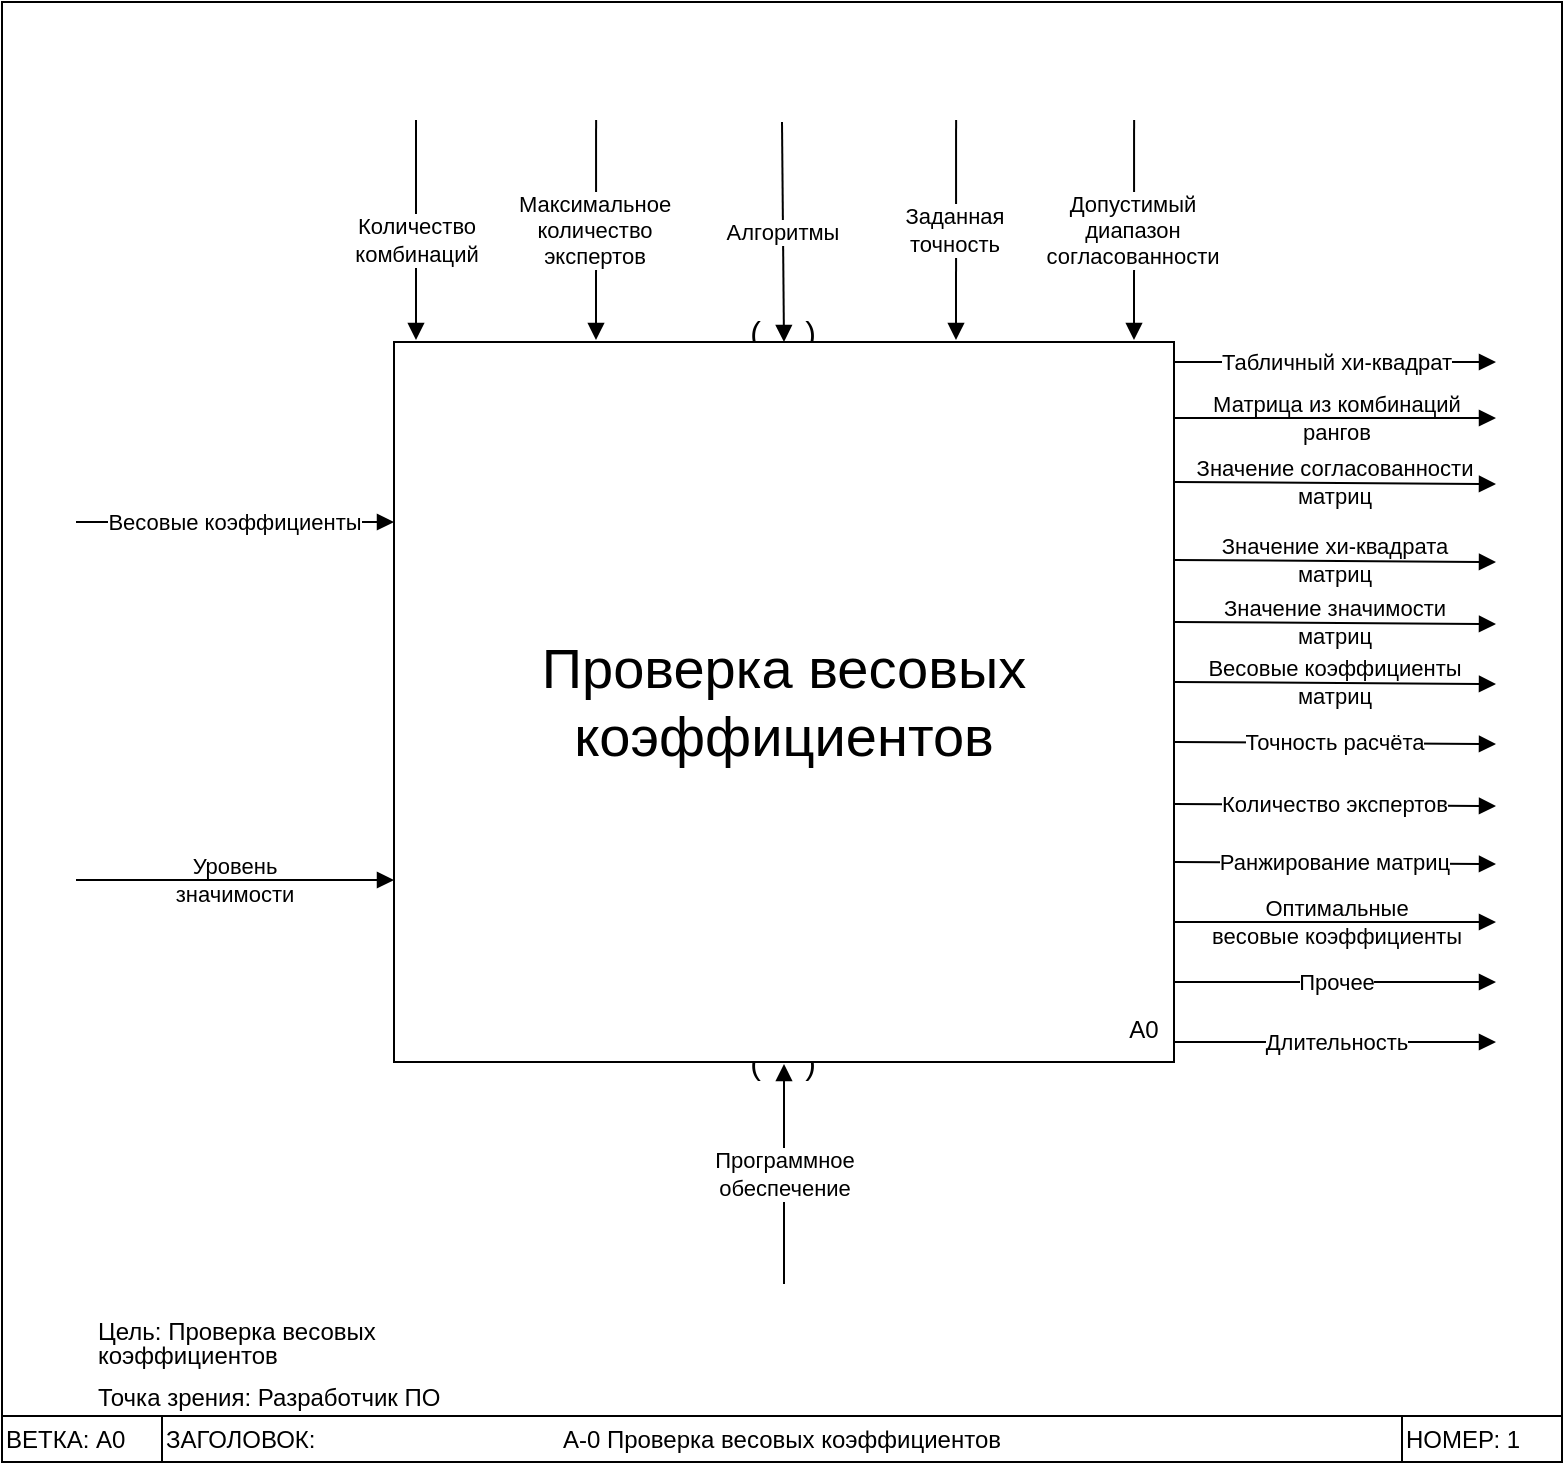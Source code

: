 <mxfile version="21.7.5" type="github" pages="4">
  <diagram name="Контекстная" id="ZWv0XQIptHX5wj8FlSW1">
    <mxGraphModel dx="1434" dy="790" grid="1" gridSize="10" guides="1" tooltips="1" connect="1" arrows="1" fold="1" page="1" pageScale="1" pageWidth="827" pageHeight="1169" math="0" shadow="0">
      <root>
        <mxCell id="0" />
        <mxCell id="1" parent="0" />
        <mxCell id="_nZTojiyE76JTHtSft5U-11" value="&lt;font style=&quot;font-size: 16px;&quot;&gt;(&amp;nbsp; &amp;nbsp; &amp;nbsp;)&lt;/font&gt;" style="text;html=1;align=center;verticalAlign=middle;resizable=0;points=[];autosize=1;strokeColor=none;fillColor=none;" parent="1" vertex="1">
          <mxGeometry x="383" y="170" width="60" height="30" as="geometry" />
        </mxCell>
        <mxCell id="UwtVmJWAxAAU6NyaN8vT-10" value="" style="swimlane;direction=west;" parent="1" vertex="1">
          <mxGeometry x="23" y="20" width="780" height="730" as="geometry">
            <mxRectangle x="24" y="21" width="50" height="40" as="alternateBounds" />
          </mxGeometry>
        </mxCell>
        <mxCell id="UwtVmJWAxAAU6NyaN8vT-11" value="ВЕТКА: А0" style="text;html=1;strokeColor=default;fillColor=none;align=left;verticalAlign=middle;whiteSpace=wrap;rounded=0;glass=0;" parent="UwtVmJWAxAAU6NyaN8vT-10" vertex="1">
          <mxGeometry y="707" width="80" height="23" as="geometry" />
        </mxCell>
        <mxCell id="UwtVmJWAxAAU6NyaN8vT-12" value="НОМЕР: 1" style="text;html=1;strokeColor=default;fillColor=none;align=left;verticalAlign=middle;whiteSpace=wrap;rounded=0;glass=0;" parent="UwtVmJWAxAAU6NyaN8vT-10" vertex="1">
          <mxGeometry x="700" y="707" width="80" height="23" as="geometry" />
        </mxCell>
        <mxCell id="UwtVmJWAxAAU6NyaN8vT-13" value="ЗАГОЛОВОК:&amp;nbsp;" style="text;html=1;strokeColor=none;fillColor=none;align=left;verticalAlign=middle;whiteSpace=wrap;rounded=0;glass=0;" parent="UwtVmJWAxAAU6NyaN8vT-10" vertex="1">
          <mxGeometry x="80" y="707" width="80" height="23" as="geometry" />
        </mxCell>
        <mxCell id="UwtVmJWAxAAU6NyaN8vT-14" value="А-0 Проверка весовых коэффициентов" style="text;html=1;strokeColor=none;fillColor=none;align=center;verticalAlign=middle;whiteSpace=wrap;rounded=0;glass=0;" parent="UwtVmJWAxAAU6NyaN8vT-10" vertex="1">
          <mxGeometry x="80" y="707" width="620" height="23" as="geometry" />
        </mxCell>
        <mxCell id="UwtVmJWAxAAU6NyaN8vT-15" value="&lt;p style=&quot;line-height: 100%;&quot;&gt;Цель: Проверка весовых коэффициентов&lt;/p&gt;&lt;p style=&quot;line-height: 50%;&quot;&gt;Точка зрения: Разработчик ПО&lt;/p&gt;" style="text;html=1;strokeColor=none;fillColor=none;align=left;verticalAlign=middle;whiteSpace=wrap;rounded=0;" parent="UwtVmJWAxAAU6NyaN8vT-10" vertex="1">
          <mxGeometry x="46" y="650" width="174" height="57" as="geometry" />
        </mxCell>
        <mxCell id="UwtVmJWAxAAU6NyaN8vT-34" value="Табличный хи-квадрат" style="endArrow=block;html=1;rounded=0;exitX=1;exitY=0.12;exitDx=0;exitDy=0;exitPerimeter=0;endFill=1;" parent="UwtVmJWAxAAU6NyaN8vT-10" edge="1">
          <mxGeometry width="50" height="50" relative="1" as="geometry">
            <mxPoint x="586" y="180" as="sourcePoint" />
            <mxPoint x="747" y="180" as="targetPoint" />
          </mxGeometry>
        </mxCell>
        <mxCell id="_nZTojiyE76JTHtSft5U-1" value="Матрица из комбинаций&lt;br&gt;рангов" style="endArrow=block;html=1;rounded=0;exitX=1;exitY=0.5;exitDx=0;exitDy=0;endFill=1;labelBackgroundColor=none;" parent="UwtVmJWAxAAU6NyaN8vT-10" edge="1">
          <mxGeometry width="50" height="50" relative="1" as="geometry">
            <mxPoint x="586" y="208" as="sourcePoint" />
            <mxPoint x="747" y="208" as="targetPoint" />
          </mxGeometry>
        </mxCell>
        <mxCell id="_nZTojiyE76JTHtSft5U-2" value="Длительность" style="endArrow=block;html=1;rounded=0;exitX=1;exitY=0.88;exitDx=0;exitDy=0;exitPerimeter=0;endFill=1;" parent="UwtVmJWAxAAU6NyaN8vT-10" edge="1">
          <mxGeometry width="50" height="50" relative="1" as="geometry">
            <mxPoint x="586" y="520" as="sourcePoint" />
            <mxPoint x="747" y="520" as="targetPoint" />
          </mxGeometry>
        </mxCell>
        <mxCell id="_nZTojiyE76JTHtSft5U-13" value="Максимальное&lt;br&gt;количество&lt;br&gt;экспертов" style="endArrow=block;html=1;rounded=0;entryX=0.105;entryY=0;entryDx=0;entryDy=0;endFill=1;entryPerimeter=0;" parent="UwtVmJWAxAAU6NyaN8vT-10" edge="1">
          <mxGeometry x="0.007" width="50" height="50" relative="1" as="geometry">
            <mxPoint x="297.05" y="59" as="sourcePoint" />
            <mxPoint x="297.0" y="169" as="targetPoint" />
            <mxPoint x="-1" as="offset" />
          </mxGeometry>
        </mxCell>
        <mxCell id="_nZTojiyE76JTHtSft5U-14" value="Уровень&lt;br&gt;значимости" style="endArrow=block;html=1;rounded=0;entryX=0;entryY=0.25;entryDx=0;entryDy=0;endFill=1;labelBackgroundColor=none;" parent="UwtVmJWAxAAU6NyaN8vT-10" edge="1">
          <mxGeometry x="0.007" width="50" height="50" relative="1" as="geometry">
            <mxPoint x="37" y="439" as="sourcePoint" />
            <mxPoint x="196" y="439" as="targetPoint" />
            <mxPoint x="-1" as="offset" />
          </mxGeometry>
        </mxCell>
        <mxCell id="UwtVmJWAxAAU6NyaN8vT-33" value="Программное&lt;br&gt;обеспечение" style="endArrow=block;html=1;rounded=0;entryX=0.5;entryY=1;entryDx=0;entryDy=0;endFill=1;" parent="UwtVmJWAxAAU6NyaN8vT-10" edge="1">
          <mxGeometry width="50" height="50" relative="1" as="geometry">
            <mxPoint x="391" y="641" as="sourcePoint" />
            <mxPoint x="391" y="531" as="targetPoint" />
          </mxGeometry>
        </mxCell>
        <mxCell id="_nZTojiyE76JTHtSft5U-6" value="&lt;font style=&quot;font-size: 16px;&quot;&gt;(&amp;nbsp; &amp;nbsp; &amp;nbsp;)&lt;/font&gt;" style="text;html=1;align=center;verticalAlign=middle;resizable=0;points=[];autosize=1;strokeColor=none;fillColor=none;" parent="UwtVmJWAxAAU6NyaN8vT-10" vertex="1">
          <mxGeometry x="360" y="515" width="60" height="30" as="geometry" />
        </mxCell>
        <mxCell id="Q9Z6t221oSEV2i7YVVHM-1" value="Количество&lt;br&gt;комбинаций" style="endArrow=block;html=1;rounded=0;entryX=0.105;entryY=0;entryDx=0;entryDy=0;endFill=1;entryPerimeter=0;" parent="UwtVmJWAxAAU6NyaN8vT-10" edge="1">
          <mxGeometry x="0.091" width="50" height="50" relative="1" as="geometry">
            <mxPoint x="207" y="59" as="sourcePoint" />
            <mxPoint x="207" y="169" as="targetPoint" />
            <mxPoint as="offset" />
          </mxGeometry>
        </mxCell>
        <mxCell id="SbHf0pWlJhlHCsWusG1j-2" value="Допустимый&lt;br&gt;диапазон&lt;br&gt;согласованности" style="endArrow=block;html=1;rounded=0;entryX=0.105;entryY=0;entryDx=0;entryDy=0;endFill=1;entryPerimeter=0;" parent="UwtVmJWAxAAU6NyaN8vT-10" edge="1">
          <mxGeometry x="0.008" y="-1" width="50" height="50" relative="1" as="geometry">
            <mxPoint x="566.05" y="59" as="sourcePoint" />
            <mxPoint x="566" y="169" as="targetPoint" />
            <mxPoint as="offset" />
          </mxGeometry>
        </mxCell>
        <mxCell id="Q9Z6t221oSEV2i7YVVHM-2" value="Заданная&lt;br&gt;точность" style="endArrow=block;html=1;rounded=0;entryX=0.105;entryY=0;entryDx=0;entryDy=0;endFill=1;entryPerimeter=0;" parent="UwtVmJWAxAAU6NyaN8vT-10" edge="1">
          <mxGeometry x="0.008" y="-1" width="50" height="50" relative="1" as="geometry">
            <mxPoint x="477.05" y="59" as="sourcePoint" />
            <mxPoint x="477" y="169" as="targetPoint" />
            <mxPoint as="offset" />
          </mxGeometry>
        </mxCell>
        <mxCell id="SbHf0pWlJhlHCsWusG1j-5" value="Значение хи-квадрата&lt;br&gt;матриц" style="endArrow=block;html=1;rounded=0;exitX=1;exitY=0.5;exitDx=0;exitDy=0;endFill=1;labelBackgroundColor=none;" parent="UwtVmJWAxAAU6NyaN8vT-10" edge="1">
          <mxGeometry width="50" height="50" relative="1" as="geometry">
            <mxPoint x="586" y="279" as="sourcePoint" />
            <mxPoint x="747" y="280" as="targetPoint" />
          </mxGeometry>
        </mxCell>
        <mxCell id="SbHf0pWlJhlHCsWusG1j-3" value="Прочее" style="endArrow=block;html=1;rounded=0;exitX=1;exitY=0.5;exitDx=0;exitDy=0;endFill=1;labelBackgroundColor=default;" parent="UwtVmJWAxAAU6NyaN8vT-10" edge="1">
          <mxGeometry x="0.002" width="50" height="50" relative="1" as="geometry">
            <mxPoint x="586" y="490" as="sourcePoint" />
            <mxPoint x="747" y="490" as="targetPoint" />
            <mxPoint as="offset" />
          </mxGeometry>
        </mxCell>
        <mxCell id="N3KC11bhhMYCx0dWHLYu-1" value="Оптимальные&lt;br&gt;весовые коэффициенты" style="endArrow=block;html=1;rounded=0;exitX=1;exitY=0.5;exitDx=0;exitDy=0;endFill=1;labelBackgroundColor=none;" parent="UwtVmJWAxAAU6NyaN8vT-10" edge="1">
          <mxGeometry x="0.002" width="50" height="50" relative="1" as="geometry">
            <mxPoint x="586" y="460" as="sourcePoint" />
            <mxPoint x="747" y="460" as="targetPoint" />
            <mxPoint as="offset" />
          </mxGeometry>
        </mxCell>
        <mxCell id="UwtVmJWAxAAU6NyaN8vT-23" value="" style="group" parent="1" vertex="1" connectable="0">
          <mxGeometry x="219" y="190" width="390" height="370" as="geometry" />
        </mxCell>
        <mxCell id="UwtVmJWAxAAU6NyaN8vT-24" value="&lt;span style=&quot;font-size: 28px;&quot;&gt;Проверка весовых коэффициентов&lt;br&gt;&lt;/span&gt;" style="rounded=0;whiteSpace=wrap;html=1;" parent="UwtVmJWAxAAU6NyaN8vT-23" vertex="1">
          <mxGeometry width="390" height="360" as="geometry" />
        </mxCell>
        <mxCell id="UwtVmJWAxAAU6NyaN8vT-25" value="A0" style="text;html=1;strokeColor=none;fillColor=none;align=center;verticalAlign=middle;whiteSpace=wrap;rounded=0;" parent="UwtVmJWAxAAU6NyaN8vT-23" vertex="1">
          <mxGeometry x="360" y="329.097" width="30" height="29.903" as="geometry" />
        </mxCell>
        <mxCell id="UwtVmJWAxAAU6NyaN8vT-31" value="Весовые коэффициенты" style="endArrow=block;html=1;rounded=0;entryX=0;entryY=0.25;entryDx=0;entryDy=0;endFill=1;" parent="1" target="UwtVmJWAxAAU6NyaN8vT-24" edge="1">
          <mxGeometry x="0.007" width="50" height="50" relative="1" as="geometry">
            <mxPoint x="60" y="280" as="sourcePoint" />
            <mxPoint x="219.0" y="252.5" as="targetPoint" />
            <mxPoint x="-1" as="offset" />
          </mxGeometry>
        </mxCell>
        <mxCell id="UwtVmJWAxAAU6NyaN8vT-28" value="Алгоритмы" style="endArrow=block;html=1;rounded=0;entryX=0.5;entryY=0;entryDx=0;entryDy=0;endFill=1;" parent="1" edge="1">
          <mxGeometry width="50" height="50" relative="1" as="geometry">
            <mxPoint x="413" y="80" as="sourcePoint" />
            <mxPoint x="414" y="190" as="targetPoint" />
          </mxGeometry>
        </mxCell>
        <mxCell id="SbHf0pWlJhlHCsWusG1j-4" value="Значение согласованности&lt;br&gt;матриц" style="endArrow=block;html=1;rounded=0;exitX=1;exitY=0.5;exitDx=0;exitDy=0;endFill=1;labelBackgroundColor=none;" parent="1" edge="1">
          <mxGeometry x="0.002" width="50" height="50" relative="1" as="geometry">
            <mxPoint x="609" y="260" as="sourcePoint" />
            <mxPoint x="770" y="261" as="targetPoint" />
            <mxPoint as="offset" />
          </mxGeometry>
        </mxCell>
        <mxCell id="SbHf0pWlJhlHCsWusG1j-6" value="Значение значимости&lt;br&gt;матриц" style="endArrow=block;html=1;rounded=0;exitX=1;exitY=0.5;exitDx=0;exitDy=0;endFill=1;labelBackgroundColor=none;" parent="1" edge="1">
          <mxGeometry width="50" height="50" relative="1" as="geometry">
            <mxPoint x="609" y="330" as="sourcePoint" />
            <mxPoint x="770" y="331" as="targetPoint" />
          </mxGeometry>
        </mxCell>
        <mxCell id="SbHf0pWlJhlHCsWusG1j-8" value="Весовые коэффициенты&lt;br&gt;матриц" style="endArrow=block;html=1;rounded=0;exitX=1;exitY=0.5;exitDx=0;exitDy=0;endFill=1;labelBackgroundColor=none;" parent="1" edge="1">
          <mxGeometry x="0.001" width="50" height="50" relative="1" as="geometry">
            <mxPoint x="609" y="360" as="sourcePoint" />
            <mxPoint x="770" y="361" as="targetPoint" />
            <mxPoint as="offset" />
          </mxGeometry>
        </mxCell>
        <mxCell id="SbHf0pWlJhlHCsWusG1j-9" value="Точность расчёта" style="endArrow=block;html=1;rounded=0;exitX=1;exitY=0.5;exitDx=0;exitDy=0;endFill=1;labelBackgroundColor=default;" parent="1" edge="1">
          <mxGeometry x="0.001" width="50" height="50" relative="1" as="geometry">
            <mxPoint x="609" y="390" as="sourcePoint" />
            <mxPoint x="770" y="391" as="targetPoint" />
            <mxPoint as="offset" />
          </mxGeometry>
        </mxCell>
        <mxCell id="SbHf0pWlJhlHCsWusG1j-10" value="Количество экспертов" style="endArrow=block;html=1;rounded=0;exitX=1;exitY=0.5;exitDx=0;exitDy=0;endFill=1;labelBackgroundColor=default;" parent="1" edge="1">
          <mxGeometry x="0.001" width="50" height="50" relative="1" as="geometry">
            <mxPoint x="609" y="421" as="sourcePoint" />
            <mxPoint x="770" y="422" as="targetPoint" />
            <mxPoint as="offset" />
          </mxGeometry>
        </mxCell>
        <mxCell id="SbHf0pWlJhlHCsWusG1j-11" value="Ранжирование матриц" style="endArrow=block;html=1;rounded=0;exitX=1;exitY=0.5;exitDx=0;exitDy=0;endFill=1;labelBackgroundColor=default;" parent="1" edge="1">
          <mxGeometry x="0.001" width="50" height="50" relative="1" as="geometry">
            <mxPoint x="609" y="450" as="sourcePoint" />
            <mxPoint x="770" y="451" as="targetPoint" />
            <mxPoint as="offset" />
          </mxGeometry>
        </mxCell>
      </root>
    </mxGraphModel>
  </diagram>
  <diagram id="uLG6Z2e0YkIsBCWtMbWG" name="А0">
    <mxGraphModel dx="2049" dy="1129" grid="0" gridSize="10" guides="1" tooltips="1" connect="1" arrows="1" fold="1" page="1" pageScale="1" pageWidth="1169" pageHeight="827" background="none" math="0" shadow="0">
      <root>
        <mxCell id="0" />
        <mxCell id="1" parent="0" />
        <mxCell id="F-KDv2YsbYm4zEEXJvgU-2" value="" style="endArrow=block;html=1;rounded=0;endFill=1;exitX=1;exitY=0.08;exitDx=0;exitDy=0;exitPerimeter=0;strokeColor=#b85450;labelBackgroundColor=default;fillColor=#f8cecc;fontSize=10;" parent="1" edge="1">
          <mxGeometry x="-0.5" y="-45" width="50" height="50" relative="1" as="geometry">
            <mxPoint x="480" y="375" as="sourcePoint" />
            <mxPoint x="920" y="375" as="targetPoint" />
            <mxPoint as="offset" />
          </mxGeometry>
        </mxCell>
        <mxCell id="SuHji1JUfY4mNwCukmQ_-9" value="Ранжировка матриц" style="endArrow=block;html=1;rounded=0;exitX=1.003;exitY=0.371;exitDx=0;exitDy=0;exitPerimeter=0;fontSize=10;endFill=1;strokeColor=#FF0080;" parent="1" edge="1">
          <mxGeometry width="50" height="50" relative="1" as="geometry">
            <mxPoint x="680" y="536.76" as="sourcePoint" />
            <mxPoint x="920" y="536.76" as="targetPoint" />
          </mxGeometry>
        </mxCell>
        <mxCell id="SuHji1JUfY4mNwCukmQ_-10" value="Оптимальные весовые коэффициенты" style="endArrow=block;html=1;rounded=0;exitX=1.003;exitY=0.371;exitDx=0;exitDy=0;exitPerimeter=0;fontSize=10;endFill=1;strokeColor=#00CC00;" parent="1" edge="1">
          <mxGeometry width="50" height="50" relative="1" as="geometry">
            <mxPoint x="680" y="549.76" as="sourcePoint" />
            <mxPoint x="920" y="549.76" as="targetPoint" />
          </mxGeometry>
        </mxCell>
        <mxCell id="F-KDv2YsbYm4zEEXJvgU-4" value="Весовые коэффициенты&lt;br style=&quot;font-size: 10px;&quot;&gt;матриц" style="endArrow=block;html=1;rounded=0;endFill=1;exitX=1;exitY=0.08;exitDx=0;exitDy=0;exitPerimeter=0;strokeColor=#6600CC;labelBackgroundColor=default;fillColor=#f8cecc;fontSize=10;" parent="1" edge="1">
          <mxGeometry x="-1" y="-71" width="50" height="50" relative="1" as="geometry">
            <mxPoint x="480" y="393" as="sourcePoint" />
            <mxPoint x="920" y="393" as="targetPoint" />
            <mxPoint x="-59" y="-32" as="offset" />
          </mxGeometry>
        </mxCell>
        <mxCell id="VD741ZMysFTanJr_S810-2" value="Значение согласованности&lt;br style=&quot;border-color: var(--border-color); font-size: 10px;&quot;&gt;&lt;span style=&quot;font-size: 10px;&quot;&gt;матриц&lt;/span&gt;" style="endArrow=block;html=1;rounded=0;endFill=1;exitX=1;exitY=0.08;exitDx=0;exitDy=0;exitPerimeter=0;strokeColor=#999900;labelBackgroundColor=none;fontSize=10;" parent="1" edge="1">
          <mxGeometry x="-0.618" width="50" height="50" relative="1" as="geometry">
            <mxPoint x="480" y="339.8" as="sourcePoint" />
            <mxPoint x="920" y="340" as="targetPoint" />
            <mxPoint as="offset" />
          </mxGeometry>
        </mxCell>
        <mxCell id="aFnh8GW0OJa8cc7-wk0_-7" value="" style="endArrow=block;html=1;rounded=0;exitX=1.004;exitY=0.16;exitDx=0;exitDy=0;exitPerimeter=0;endFill=1;strokeColor=#00FFFF;fontSize=10;" parent="1" edge="1">
          <mxGeometry x="-1" y="-43" width="50" height="50" relative="1" as="geometry">
            <mxPoint x="280.48" y="196.6" as="sourcePoint" />
            <mxPoint x="920" y="197" as="targetPoint" />
            <mxPoint as="offset" />
          </mxGeometry>
        </mxCell>
        <mxCell id="aFnh8GW0OJa8cc7-wk0_-8" value="Длительность обработки" style="endArrow=block;html=1;rounded=0;exitX=1.004;exitY=0.16;exitDx=0;exitDy=0;exitPerimeter=0;endFill=1;strokeColor=#9AC7BF;jumpStyle=gap;fontSize=10;" parent="1" edge="1">
          <mxGeometry x="-0.22" width="50" height="50" relative="1" as="geometry">
            <mxPoint x="280.48" y="214.6" as="sourcePoint" />
            <mxPoint x="920" y="215" as="targetPoint" />
            <mxPoint as="offset" />
          </mxGeometry>
        </mxCell>
        <mxCell id="aFnh8GW0OJa8cc7-wk0_-9" value="Прочее" style="endArrow=block;html=1;rounded=0;exitX=1.004;exitY=0.16;exitDx=0;exitDy=0;exitPerimeter=0;endFill=1;strokeColor=#FFCE9F;fontSize=10;" parent="1" edge="1">
          <mxGeometry x="-0.861" width="50" height="50" relative="1" as="geometry">
            <mxPoint x="280.48" y="180.6" as="sourcePoint" />
            <mxPoint x="920" y="181" as="targetPoint" />
            <mxPoint as="offset" />
          </mxGeometry>
        </mxCell>
        <mxCell id="4u0ujeywtucYIl0Goh5u-2" value="Весовые&lt;br style=&quot;font-size: 10px;&quot;&gt;коэффициенты" style="endArrow=block;html=1;rounded=0;entryX=-0.001;entryY=0.158;entryDx=0;entryDy=0;entryPerimeter=0;endFill=1;labelBackgroundColor=none;strokeColor=#FF00FF;fontSize=10;" parent="1" target="5ahT-SYsGyvmFBpI2IyX-2" edge="1">
          <mxGeometry x="-0.333" width="50" height="50" relative="1" as="geometry">
            <mxPoint x="40" y="170" as="sourcePoint" />
            <mxPoint x="310" y="190" as="targetPoint" />
            <mxPoint as="offset" />
          </mxGeometry>
        </mxCell>
        <mxCell id="743_yrjDaTubIG02njix-1" value="" style="swimlane;direction=west;fillColor=none;swimlaneFillColor=none;shadow=0;swimlaneLine=1;fontSize=10;" parent="1" vertex="1">
          <mxGeometry x="23" y="20" width="917" height="575" as="geometry">
            <mxRectangle x="23" y="21" width="50" height="40" as="alternateBounds" />
          </mxGeometry>
        </mxCell>
        <mxCell id="swCZicpM5G-BZDFf6zmv-6" value="Неудовлетворительный&lt;br style=&quot;font-size: 10px;&quot;&gt;результат" style="endArrow=classic;html=1;rounded=1;exitX=1;exitY=0.122;exitDx=0;exitDy=0;exitPerimeter=0;entryX=0;entryY=0.75;entryDx=0;entryDy=0;jumpStyle=gap;strokeColor=#333333;fontSize=10;" parent="743_yrjDaTubIG02njix-1" source="swCZicpM5G-BZDFf6zmv-2" target="aFnh8GW0OJa8cc7-wk0_-2" edge="1">
          <mxGeometry x="-0.757" width="50" height="50" relative="1" as="geometry">
            <mxPoint x="657" y="470" as="sourcePoint" />
            <mxPoint x="597" y="350" as="targetPoint" />
            <Array as="points">
              <mxPoint x="707" y="470" />
              <mxPoint x="707" y="260" />
              <mxPoint x="287" y="260" />
              <mxPoint x="287" y="360" />
            </Array>
            <mxPoint as="offset" />
          </mxGeometry>
        </mxCell>
        <mxCell id="aFnh8GW0OJa8cc7-wk0_-11" value="" style="endArrow=block;html=1;rounded=1;exitX=1.004;exitY=0.61;exitDx=0;exitDy=0;exitPerimeter=0;edgeStyle=orthogonalEdgeStyle;strokeColor=#00FFFF;entryX=0;entryY=0.25;entryDx=0;entryDy=0;endFill=1;jumpStyle=gap;fontSize=10;" parent="743_yrjDaTubIG02njix-1" source="5ahT-SYsGyvmFBpI2IyX-2" target="aFnh8GW0OJa8cc7-wk0_-2" edge="1">
          <mxGeometry width="50" height="50" relative="1" as="geometry">
            <mxPoint x="257.0" y="176.42" as="sourcePoint" />
            <mxPoint x="296.51" y="220" as="targetPoint" />
          </mxGeometry>
        </mxCell>
        <mxCell id="F-KDv2YsbYm4zEEXJvgU-3" value="Длительность&lt;br style=&quot;font-size: 10px;&quot;&gt;расчёта" style="endArrow=block;html=1;rounded=1;endFill=1;exitX=1;exitY=0.08;exitDx=0;exitDy=0;exitPerimeter=0;strokeColor=#9ac7bf;labelBackgroundColor=none;edgeStyle=elbowEdgeStyle;jumpStyle=none;fontSize=10;" parent="743_yrjDaTubIG02njix-1" edge="1">
          <mxGeometry x="-0.818" y="14" width="50" height="50" relative="1" as="geometry">
            <mxPoint x="457" y="304.0" as="sourcePoint" />
            <mxPoint x="897" y="195" as="targetPoint" />
            <mxPoint as="offset" />
            <Array as="points">
              <mxPoint x="774" y="255" />
            </Array>
          </mxGeometry>
        </mxCell>
        <mxCell id="F-KDv2YsbYm4zEEXJvgU-1" value="Хи-квадрат&lt;br style=&quot;font-size: 10px;&quot;&gt;матриц" style="endArrow=block;html=1;rounded=0;endFill=1;exitX=1;exitY=0.08;exitDx=0;exitDy=0;exitPerimeter=0;strokeColor=#FFB570;labelBackgroundColor=none;fontSize=10;" parent="743_yrjDaTubIG02njix-1" edge="1">
          <mxGeometry x="-0.855" width="50" height="50" relative="1" as="geometry">
            <mxPoint x="457" y="339" as="sourcePoint" />
            <mxPoint x="897" y="339" as="targetPoint" />
            <mxPoint as="offset" />
          </mxGeometry>
        </mxCell>
        <mxCell id="SuHji1JUfY4mNwCukmQ_-2" value="" style="endArrow=block;html=1;rounded=1;endFill=1;strokeColor=#FFB570;labelBackgroundColor=default;entryX=0;entryY=0.25;entryDx=0;entryDy=0;edgeStyle=orthogonalEdgeStyle;jumpStyle=gap;fontSize=10;" parent="743_yrjDaTubIG02njix-1" target="swCZicpM5G-BZDFf6zmv-2" edge="1">
          <mxGeometry x="-0.767" width="50" height="50" relative="1" as="geometry">
            <mxPoint x="457" y="339" as="sourcePoint" />
            <mxPoint x="907" y="349" as="targetPoint" />
            <mxPoint as="offset" />
            <Array as="points">
              <mxPoint x="510" y="339" />
              <mxPoint x="510" y="480" />
            </Array>
          </mxGeometry>
        </mxCell>
        <mxCell id="cpRvrm9ey4uUoWMbJDzQ-1" value="Уровень&lt;br style=&quot;font-size: 10px;&quot;&gt;значимости" style="endArrow=block;html=1;rounded=0;entryX=-0.001;entryY=0.158;entryDx=0;entryDy=0;entryPerimeter=0;endFill=1;labelBackgroundColor=none;strokeColor=#00FF00;fontSize=10;" parent="743_yrjDaTubIG02njix-1" edge="1">
          <mxGeometry x="-0.333" width="50" height="50" relative="1" as="geometry">
            <mxPoint x="17" y="190" as="sourcePoint" />
            <mxPoint x="137" y="190" as="targetPoint" />
            <mxPoint as="offset" />
          </mxGeometry>
        </mxCell>
        <mxCell id="swCZicpM5G-BZDFf6zmv-4" value="" style="endArrow=block;html=1;rounded=1;entryX=-0.003;entryY=0.93;entryDx=0;entryDy=0;endFill=1;labelBackgroundColor=none;strokeColor=#FF00FF;edgeStyle=elbowEdgeStyle;jumpStyle=gap;entryPerimeter=0;fontSize=10;" parent="743_yrjDaTubIG02njix-1" target="swCZicpM5G-BZDFf6zmv-2" edge="1">
          <mxGeometry width="50" height="50" relative="1" as="geometry">
            <mxPoint x="17" y="150" as="sourcePoint" />
            <mxPoint x="537" y="499" as="targetPoint" />
            <Array as="points">
              <mxPoint x="107" y="330" />
            </Array>
          </mxGeometry>
        </mxCell>
        <mxCell id="5ahT-SYsGyvmFBpI2IyX-1" value="" style="group;fontSize=10;" parent="743_yrjDaTubIG02njix-1" vertex="1" connectable="0">
          <mxGeometry x="137" y="140" width="120" height="60" as="geometry" />
        </mxCell>
        <mxCell id="5ahT-SYsGyvmFBpI2IyX-2" value="Обработка входных данных" style="rounded=0;whiteSpace=wrap;html=1;fontSize=10;" parent="5ahT-SYsGyvmFBpI2IyX-1" vertex="1">
          <mxGeometry width="120" height="60" as="geometry" />
        </mxCell>
        <mxCell id="5ahT-SYsGyvmFBpI2IyX-3" value="&lt;font style=&quot;font-size: 12px;&quot;&gt;А1&lt;/font&gt;" style="text;html=1;strokeColor=none;fillColor=none;align=center;verticalAlign=middle;whiteSpace=wrap;rounded=0;fontSize=10;" parent="5ahT-SYsGyvmFBpI2IyX-1" vertex="1">
          <mxGeometry x="98" y="44" width="22" height="16" as="geometry" />
        </mxCell>
        <mxCell id="743_yrjDaTubIG02njix-2" value="ВЕТКА: А0" style="text;html=1;strokeColor=default;fillColor=none;align=left;verticalAlign=middle;whiteSpace=wrap;rounded=0;glass=0;fontSize=12;" parent="743_yrjDaTubIG02njix-1" vertex="1">
          <mxGeometry y="552" width="80" height="23" as="geometry" />
        </mxCell>
        <mxCell id="743_yrjDaTubIG02njix-3" value="НОМЕР: 2" style="text;html=1;strokeColor=default;fillColor=none;align=left;verticalAlign=middle;whiteSpace=wrap;rounded=0;glass=0;fontSize=12;" parent="743_yrjDaTubIG02njix-1" vertex="1">
          <mxGeometry x="837" y="552" width="80" height="23" as="geometry" />
        </mxCell>
        <mxCell id="743_yrjDaTubIG02njix-4" value="ЗАГОЛОВОК:&amp;nbsp;" style="text;html=1;strokeColor=none;fillColor=none;align=left;verticalAlign=middle;whiteSpace=wrap;rounded=0;glass=0;fontSize=12;" parent="743_yrjDaTubIG02njix-1" vertex="1">
          <mxGeometry x="80" y="552" width="80" height="23" as="geometry" />
        </mxCell>
        <mxCell id="743_yrjDaTubIG02njix-5" value="А-0 Проверка весовых коэффициентов" style="text;html=1;strokeColor=none;fillColor=none;align=center;verticalAlign=middle;whiteSpace=wrap;rounded=0;glass=0;fontSize=12;" parent="743_yrjDaTubIG02njix-1" vertex="1">
          <mxGeometry x="80" y="552" width="756" height="23" as="geometry" />
        </mxCell>
        <mxCell id="4u0ujeywtucYIl0Goh5u-1" value="Количество&lt;br style=&quot;font-size: 10px;&quot;&gt;комбинаций" style="endArrow=block;html=1;rounded=0;strokeColor=#2200FF;entryX=0.5;entryY=0;entryDx=0;entryDy=0;endFill=1;fontSize=10;" parent="743_yrjDaTubIG02njix-1" target="5ahT-SYsGyvmFBpI2IyX-2" edge="1">
          <mxGeometry width="50" height="50" relative="1" as="geometry">
            <mxPoint x="197" y="30" as="sourcePoint" />
            <mxPoint x="407" y="190" as="targetPoint" />
          </mxGeometry>
        </mxCell>
        <mxCell id="swCZicpM5G-BZDFf6zmv-11" value="Длительность&lt;br style=&quot;font-size: 10px;&quot;&gt;проверки" style="edgeStyle=orthogonalEdgeStyle;rounded=1;orthogonalLoop=1;jettySize=auto;html=1;exitX=1;exitY=0.25;exitDx=0;exitDy=0;endArrow=block;endFill=1;strokeColor=#9ac7bf;jumpStyle=gap;fontSize=10;" parent="743_yrjDaTubIG02njix-1" source="swCZicpM5G-BZDFf6zmv-2" edge="1">
          <mxGeometry x="-0.444" relative="1" as="geometry">
            <mxPoint x="897" y="195" as="targetPoint" />
            <Array as="points">
              <mxPoint x="774" y="480" />
              <mxPoint x="774" y="195" />
            </Array>
            <mxPoint as="offset" />
          </mxGeometry>
        </mxCell>
        <mxCell id="aFnh8GW0OJa8cc7-wk0_-1" value="" style="group;fontSize=10;" parent="743_yrjDaTubIG02njix-1" vertex="1" connectable="0">
          <mxGeometry x="337" y="300" width="120" height="80" as="geometry" />
        </mxCell>
        <mxCell id="aFnh8GW0OJa8cc7-wk0_-2" value="Расчёт количества экспертов" style="rounded=0;whiteSpace=wrap;html=1;fontSize=10;" parent="aFnh8GW0OJa8cc7-wk0_-1" vertex="1">
          <mxGeometry width="120" height="80" as="geometry" />
        </mxCell>
        <mxCell id="aFnh8GW0OJa8cc7-wk0_-3" value="&lt;font style=&quot;font-size: 12px;&quot;&gt;А2&lt;/font&gt;" style="text;html=1;strokeColor=none;fillColor=none;align=center;verticalAlign=middle;whiteSpace=wrap;rounded=0;fontSize=10;" parent="aFnh8GW0OJa8cc7-wk0_-1" vertex="1">
          <mxGeometry x="98" y="63" width="22" height="17" as="geometry" />
        </mxCell>
        <mxCell id="SuHji1JUfY4mNwCukmQ_-3" value="" style="endArrow=block;html=1;rounded=1;endFill=1;exitX=1.003;exitY=0.687;exitDx=0;exitDy=0;exitPerimeter=0;strokeColor=#b85450;labelBackgroundColor=default;fillColor=#f8cecc;entryX=0;entryY=0.5;entryDx=0;entryDy=0;edgeStyle=orthogonalEdgeStyle;jumpStyle=gap;fontSize=10;" parent="743_yrjDaTubIG02njix-1" source="aFnh8GW0OJa8cc7-wk0_-2" target="swCZicpM5G-BZDFf6zmv-2" edge="1">
          <mxGeometry x="-0.638" y="7" width="50" height="50" relative="1" as="geometry">
            <mxPoint x="467" y="365" as="sourcePoint" />
            <mxPoint x="907" y="365" as="targetPoint" />
            <mxPoint y="-1" as="offset" />
            <Array as="points">
              <mxPoint x="498" y="355" />
              <mxPoint x="498" y="500" />
            </Array>
          </mxGeometry>
        </mxCell>
        <mxCell id="SuHji1JUfY4mNwCukmQ_-4" value="" style="endArrow=block;html=1;rounded=1;endFill=1;exitX=1.011;exitY=0.651;exitDx=0;exitDy=0;exitPerimeter=0;strokeColor=#6600CC;labelBackgroundColor=default;fillColor=#f8cecc;entryX=0;entryY=0.75;entryDx=0;entryDy=0;edgeStyle=orthogonalEdgeStyle;fontSize=10;" parent="743_yrjDaTubIG02njix-1" source="aFnh8GW0OJa8cc7-wk0_-3" target="swCZicpM5G-BZDFf6zmv-2" edge="1">
          <mxGeometry x="-0.591" width="50" height="50" relative="1" as="geometry">
            <mxPoint x="467" y="383" as="sourcePoint" />
            <mxPoint x="907" y="383" as="targetPoint" />
            <mxPoint as="offset" />
            <Array as="points">
              <mxPoint x="479" y="373" />
              <mxPoint x="479" y="520" />
            </Array>
          </mxGeometry>
        </mxCell>
        <mxCell id="SuHji1JUfY4mNwCukmQ_-1" value="" style="endArrow=classic;html=1;rounded=1;exitX=1.003;exitY=0.248;exitDx=0;exitDy=0;entryX=-0.003;entryY=0.054;entryDx=0;entryDy=0;entryPerimeter=0;edgeStyle=orthogonalEdgeStyle;exitPerimeter=0;strokeColor=#999900;jumpStyle=gap;fontSize=10;" parent="743_yrjDaTubIG02njix-1" source="aFnh8GW0OJa8cc7-wk0_-2" target="swCZicpM5G-BZDFf6zmv-2" edge="1">
          <mxGeometry width="50" height="50" relative="1" as="geometry">
            <mxPoint x="564" y="424" as="sourcePoint" />
            <mxPoint x="614" y="374" as="targetPoint" />
            <Array as="points">
              <mxPoint x="523" y="320" />
              <mxPoint x="523" y="464" />
            </Array>
          </mxGeometry>
        </mxCell>
        <mxCell id="SuHji1JUfY4mNwCukmQ_-8" value="Количество экспертов" style="endArrow=block;html=1;rounded=0;exitX=1.003;exitY=0.371;exitDx=0;exitDy=0;exitPerimeter=0;fontSize=10;endFill=1;strokeColor=#CC99FF;" parent="743_yrjDaTubIG02njix-1" edge="1">
          <mxGeometry width="50" height="50" relative="1" as="geometry">
            <mxPoint x="657" y="503.76" as="sourcePoint" />
            <mxPoint x="897" y="503.76" as="targetPoint" />
          </mxGeometry>
        </mxCell>
        <mxCell id="aFnh8GW0OJa8cc7-wk0_-12" value="" style="endArrow=block;html=1;rounded=1;exitX=1.004;exitY=0.077;exitDx=0;exitDy=0;exitPerimeter=0;edgeStyle=orthogonalEdgeStyle;strokeColor=#660033;jumpStyle=gap;entryX=0.338;entryY=-0.003;entryDx=0;entryDy=0;endFill=1;fontSize=10;entryPerimeter=0;" parent="743_yrjDaTubIG02njix-1" source="5ahT-SYsGyvmFBpI2IyX-2" target="swCZicpM5G-BZDFf6zmv-2" edge="1">
          <mxGeometry width="50" height="50" relative="1" as="geometry">
            <mxPoint x="257" y="144.62" as="sourcePoint" />
            <mxPoint x="398" y="300" as="targetPoint" />
            <Array as="points">
              <mxPoint x="578" y="145" />
            </Array>
          </mxGeometry>
        </mxCell>
        <mxCell id="SuHji1JUfY4mNwCukmQ_-13" value="" style="rounded=0;whiteSpace=wrap;html=1;fillColor=default;strokeColor=none;" parent="743_yrjDaTubIG02njix-1" vertex="1">
          <mxGeometry x="294" y="247" width="6" height="6" as="geometry" />
        </mxCell>
        <mxCell id="SuHji1JUfY4mNwCukmQ_-14" value="" style="endArrow=none;html=1;rounded=0;entryX=1;entryY=0.5;entryDx=0;entryDy=0;strokeColor=#00ff00;exitX=0;exitY=0.5;exitDx=0;exitDy=0;" parent="743_yrjDaTubIG02njix-1" source="SuHji1JUfY4mNwCukmQ_-13" target="SuHji1JUfY4mNwCukmQ_-13" edge="1">
          <mxGeometry width="50" height="50" relative="1" as="geometry">
            <mxPoint x="294" y="250" as="sourcePoint" />
            <mxPoint x="299" y="250" as="targetPoint" />
          </mxGeometry>
        </mxCell>
        <mxCell id="swCZicpM5G-BZDFf6zmv-9" value="Длительность" style="text;html=1;align=center;verticalAlign=middle;resizable=0;points=[];autosize=1;strokeColor=none;fillColor=none;fontSize=10;labelBackgroundColor=default;" parent="743_yrjDaTubIG02njix-1" vertex="1">
          <mxGeometry x="786" y="179" width="90" height="30" as="geometry" />
        </mxCell>
        <mxCell id="myjEKPWiFId4UAK0u5nU-1" value="Заданная&lt;br&gt;точность" style="endArrow=block;html=1;rounded=0;entryX=0.582;entryY=-0.001;entryDx=0;entryDy=0;strokeColor=#C40606;jumpStyle=gap;endFill=1;fontSize=10;entryPerimeter=0;" parent="743_yrjDaTubIG02njix-1" edge="1">
          <mxGeometry x="-0.704" width="50" height="50" relative="1" as="geometry">
            <mxPoint x="621" y="30" as="sourcePoint" />
            <mxPoint x="620.84" y="459.92" as="targetPoint" />
            <mxPoint as="offset" />
          </mxGeometry>
        </mxCell>
        <mxCell id="swCZicpM5G-BZDFf6zmv-1" value="" style="group;fontSize=10;" parent="743_yrjDaTubIG02njix-1" vertex="1" connectable="0">
          <mxGeometry x="537" y="460" width="120" height="80" as="geometry" />
        </mxCell>
        <mxCell id="swCZicpM5G-BZDFf6zmv-2" value="Проверка допустимости решения" style="rounded=0;whiteSpace=wrap;html=1;fontSize=10;" parent="swCZicpM5G-BZDFf6zmv-1" vertex="1">
          <mxGeometry width="120" height="80" as="geometry" />
        </mxCell>
        <mxCell id="swCZicpM5G-BZDFf6zmv-3" value="&lt;font style=&quot;font-size: 12px;&quot;&gt;А3&lt;/font&gt;" style="text;html=1;strokeColor=none;fillColor=none;align=center;verticalAlign=middle;whiteSpace=wrap;rounded=0;fontSize=10;" parent="swCZicpM5G-BZDFf6zmv-1" vertex="1">
          <mxGeometry x="98" y="63" width="22" height="17" as="geometry" />
        </mxCell>
        <mxCell id="aFnh8GW0OJa8cc7-wk0_-5" value="" style="endArrow=block;html=1;rounded=1;entryX=0.119;entryY=0.002;entryDx=0;entryDy=0;edgeStyle=orthogonalEdgeStyle;strokeColor=#00FF00;jumpStyle=gap;endFill=1;fontSize=10;entryPerimeter=0;" parent="1" target="swCZicpM5G-BZDFf6zmv-2" edge="1">
          <mxGeometry width="50" height="50" relative="1" as="geometry">
            <mxPoint x="40" y="210" as="sourcePoint" />
            <mxPoint x="370" y="230" as="targetPoint" />
            <Array as="points">
              <mxPoint x="140" y="210" />
              <mxPoint x="140" y="270" />
              <mxPoint x="574" y="270" />
            </Array>
          </mxGeometry>
        </mxCell>
        <mxCell id="aFnh8GW0OJa8cc7-wk0_-13" value="Матрица из&lt;br style=&quot;font-size: 10px;&quot;&gt;комбинаций рангов" style="edgeStyle=isometricEdgeStyle;endArrow=none;html=1;elbow=vertical;rounded=0;strokeColor=#00FFFF;fontSize=10;" parent="1" edge="1">
          <mxGeometry x="-0.641" y="-10" width="50" height="100" relative="1" as="geometry">
            <mxPoint x="280" y="240" as="sourcePoint" />
            <mxPoint x="301" y="196.5" as="targetPoint" />
            <mxPoint x="-11" y="-1" as="offset" />
          </mxGeometry>
        </mxCell>
        <mxCell id="SuHji1JUfY4mNwCukmQ_-6" value="Значение&lt;br style=&quot;border-color: var(--border-color);&quot;&gt;значимости&lt;br style=&quot;border-color: var(--border-color);&quot;&gt;матриц" style="edgeStyle=isometricEdgeStyle;endArrow=none;html=1;rounded=0;elbow=vertical;strokeColor=#b85450;fontSize=10;" parent="1" edge="1">
          <mxGeometry x="-0.806" y="1" width="50" height="100" relative="1" as="geometry">
            <mxPoint x="460" y="490" as="sourcePoint" />
            <mxPoint x="498" y="375" as="targetPoint" />
            <mxPoint as="offset" />
          </mxGeometry>
        </mxCell>
        <mxCell id="swCZicpM5G-BZDFf6zmv-12" value="" style="endArrow=none;html=1;rounded=0;strokeColor=#9ac7bf;fontSize=10;" parent="1" edge="1">
          <mxGeometry width="50" height="50" relative="1" as="geometry">
            <mxPoint x="797" y="329" as="sourcePoint" />
            <mxPoint x="797" y="305" as="targetPoint" />
          </mxGeometry>
        </mxCell>
        <mxCell id="SuHji1JUfY4mNwCukmQ_-5" value="" style="edgeStyle=isometricEdgeStyle;endArrow=none;html=1;elbow=vertical;rounded=0;strokeColor=#6600cc;fontSize=10;" parent="1" edge="1">
          <mxGeometry width="50" height="100" relative="1" as="geometry">
            <mxPoint x="453" y="421" as="sourcePoint" />
            <mxPoint x="490" y="393" as="targetPoint" />
          </mxGeometry>
        </mxCell>
        <mxCell id="SuHji1JUfY4mNwCukmQ_-7" value="Точность расчёта" style="endArrow=block;html=1;rounded=0;exitX=1.003;exitY=0.371;exitDx=0;exitDy=0;exitPerimeter=0;fontSize=10;endFill=1;strokeColor=#007FFF;" parent="1" source="swCZicpM5G-BZDFf6zmv-2" edge="1">
          <mxGeometry width="50" height="50" relative="1" as="geometry">
            <mxPoint x="646" y="530" as="sourcePoint" />
            <mxPoint x="920" y="510" as="targetPoint" />
          </mxGeometry>
        </mxCell>
        <mxCell id="aFnh8GW0OJa8cc7-wk0_-15" value="Максимальное&lt;br style=&quot;font-size: 10px;&quot;&gt;количество&lt;br style=&quot;font-size: 10px;&quot;&gt;экспертов" style="endArrow=block;html=1;rounded=0;entryX=0.5;entryY=0;entryDx=0;entryDy=0;strokeColor=#99004D;jumpStyle=gap;endFill=1;fontSize=10;" parent="1" target="aFnh8GW0OJa8cc7-wk0_-2" edge="1">
          <mxGeometry x="-0.704" width="50" height="50" relative="1" as="geometry">
            <mxPoint x="420" y="50" as="sourcePoint" />
            <mxPoint x="444" y="186" as="targetPoint" />
            <mxPoint as="offset" />
          </mxGeometry>
        </mxCell>
        <mxCell id="SuHji1JUfY4mNwCukmQ_-15" value="" style="rounded=0;whiteSpace=wrap;html=1;fillColor=default;strokeColor=none;" parent="1" vertex="1">
          <mxGeometry x="727" y="321" width="6" height="6" as="geometry" />
        </mxCell>
        <mxCell id="SuHji1JUfY4mNwCukmQ_-16" value="" style="endArrow=none;html=1;rounded=0;entryX=1;entryY=0.5;entryDx=0;entryDy=0;strokeColor=#9ac7bf;exitX=0;exitY=0.5;exitDx=0;exitDy=0;" parent="1" source="SuHji1JUfY4mNwCukmQ_-15" target="SuHji1JUfY4mNwCukmQ_-15" edge="1">
          <mxGeometry width="50" height="50" relative="1" as="geometry">
            <mxPoint x="727" y="324" as="sourcePoint" />
            <mxPoint x="732" y="324" as="targetPoint" />
          </mxGeometry>
        </mxCell>
        <mxCell id="TsbKuPcypvL2_fGO2CIv-1" value="" style="rounded=0;whiteSpace=wrap;html=1;fillColor=default;strokeColor=none;" parent="1" vertex="1">
          <mxGeometry x="667" y="161.82" width="6" height="6" as="geometry" />
        </mxCell>
        <mxCell id="TsbKuPcypvL2_fGO2CIv-2" value="" style="endArrow=none;html=1;rounded=0;entryX=1;entryY=0.5;entryDx=0;entryDy=0;strokeColor=#660033;exitX=0;exitY=0.5;exitDx=0;exitDy=0;" parent="1" source="TsbKuPcypvL2_fGO2CIv-1" target="TsbKuPcypvL2_fGO2CIv-1" edge="1">
          <mxGeometry width="50" height="50" relative="1" as="geometry">
            <mxPoint x="628" y="165" as="sourcePoint" />
            <mxPoint x="633" y="165" as="targetPoint" />
          </mxGeometry>
        </mxCell>
        <mxCell id="TsbKuPcypvL2_fGO2CIv-3" value="" style="endArrow=block;html=1;rounded=0;entryX=0.582;entryY=-0.001;entryDx=0;entryDy=0;strokeColor=#96cc5c;jumpStyle=gap;endFill=1;fontSize=10;entryPerimeter=0;" parent="1" edge="1">
          <mxGeometry x="-0.861" y="60" width="50" height="50" relative="1" as="geometry">
            <mxPoint x="670" y="50" as="sourcePoint" />
            <mxPoint x="670" y="480" as="targetPoint" />
            <mxPoint as="offset" />
          </mxGeometry>
        </mxCell>
        <mxCell id="icGptEm0jieCShI3OMM5-2" value="Допустимый&lt;br style=&quot;border-color: var(--border-color); font-size: 10px;&quot;&gt;&lt;span style=&quot;font-size: 10px;&quot;&gt;диапазон&lt;/span&gt;&lt;br style=&quot;border-color: var(--border-color); font-size: 10px;&quot;&gt;&lt;span style=&quot;font-size: 10px;&quot;&gt;согласованности&lt;/span&gt;" style="edgeStyle=isometricEdgeStyle;endArrow=none;html=1;rounded=0;strokeColor=#96cc5c;fontSize=10;" parent="1" edge="1">
          <mxGeometry x="1" y="10" width="50" height="100" relative="1" as="geometry">
            <mxPoint x="670" y="130" as="sourcePoint" />
            <mxPoint x="720" y="90" as="targetPoint" />
            <mxPoint x="5" y="-1" as="offset" />
          </mxGeometry>
        </mxCell>
        <mxCell id="aFnh8GW0OJa8cc7-wk0_-6" value="Табличный хи-квадрат" style="endArrow=block;html=1;rounded=0;exitX=1.003;exitY=0.079;exitDx=0;exitDy=0;exitPerimeter=0;endFill=1;strokeColor=#660033;fontSize=10;" parent="1" edge="1" source="5ahT-SYsGyvmFBpI2IyX-2">
          <mxGeometry x="-0.382" width="50" height="50" relative="1" as="geometry">
            <mxPoint x="306.48" y="164.6" as="sourcePoint" />
            <mxPoint x="920" y="165" as="targetPoint" />
            <mxPoint as="offset" />
          </mxGeometry>
        </mxCell>
        <mxCell id="BFHDSr0xtl3oQ2cNYHXc-12" value="" style="rounded=0;whiteSpace=wrap;html=1;fillColor=default;strokeColor=none;" parent="1" vertex="1">
          <mxGeometry x="641" y="161.82" width="6" height="6" as="geometry" />
        </mxCell>
        <mxCell id="BFHDSr0xtl3oQ2cNYHXc-13" value="" style="endArrow=none;html=1;rounded=0;entryX=1;entryY=0.5;entryDx=0;entryDy=0;strokeColor=#660033;exitX=0;exitY=0.5;exitDx=0;exitDy=0;" parent="1" source="BFHDSr0xtl3oQ2cNYHXc-12" target="BFHDSr0xtl3oQ2cNYHXc-12" edge="1">
          <mxGeometry width="50" height="50" relative="1" as="geometry">
            <mxPoint x="602" y="165" as="sourcePoint" />
            <mxPoint x="607" y="165" as="targetPoint" />
          </mxGeometry>
        </mxCell>
      </root>
    </mxGraphModel>
  </diagram>
  <diagram id="FqEnTdHPgZsYN0w2MfE4" name="А3">
    <mxGraphModel dx="1434" dy="790" grid="0" gridSize="10" guides="1" tooltips="1" connect="1" arrows="1" fold="1" page="1" pageScale="1" pageWidth="1169" pageHeight="827" math="0" shadow="0">
      <root>
        <mxCell id="0" />
        <mxCell id="1" parent="0" />
        <mxCell id="o9rpPUTA4LdvRwL-nqsK-1" value="Обработанные&lt;br style=&quot;border-color: var(--border-color);&quot;&gt;статистические&lt;br style=&quot;border-color: var(--border-color);&quot;&gt;показатели" style="rounded=1;orthogonalLoop=1;jettySize=auto;html=1;entryX=-0.005;entryY=0.344;entryDx=0;entryDy=0;strokeColor=#9AC7BF;endArrow=block;endFill=1;entryPerimeter=0;" parent="1" target="7k-3xfqGC5j5otF5jtwy-3" edge="1">
          <mxGeometry x="-0.026" y="14" relative="1" as="geometry">
            <mxPoint x="40" y="231" as="sourcePoint" />
            <mxPoint x="280" y="254" as="targetPoint" />
            <mxPoint as="offset" />
          </mxGeometry>
        </mxCell>
        <mxCell id="RWR73GOMRbYbBOoSkMBg-1" value="" style="swimlane;direction=west;fillColor=none;swimlaneFillColor=none;shadow=0;swimlaneLine=1;" parent="1" vertex="1">
          <mxGeometry x="23" y="21" width="657" height="382" as="geometry">
            <mxRectangle x="23" y="21" width="50" height="40" as="alternateBounds" />
          </mxGeometry>
        </mxCell>
        <mxCell id="GSw-R6McTO6tyJG5DTGn-2" value="" style="edgeStyle=isometricEdgeStyle;endArrow=none;html=1;rounded=0;elbow=vertical;strokeColor=#6f3bff;" parent="RWR73GOMRbYbBOoSkMBg-1" edge="1">
          <mxGeometry width="50" height="100" relative="1" as="geometry">
            <mxPoint x="87.64" y="224" as="sourcePoint" />
            <mxPoint x="36.64" y="198" as="targetPoint" />
            <Array as="points">
              <mxPoint x="62.64" y="214" />
            </Array>
          </mxGeometry>
        </mxCell>
        <mxCell id="RWR73GOMRbYbBOoSkMBg-4" value="ВЕТКА: А2" style="text;html=1;strokeColor=default;fillColor=none;align=left;verticalAlign=middle;whiteSpace=wrap;rounded=0;glass=0;" parent="RWR73GOMRbYbBOoSkMBg-1" vertex="1">
          <mxGeometry y="359" width="80" height="23" as="geometry" />
        </mxCell>
        <mxCell id="RWR73GOMRbYbBOoSkMBg-5" value="НОМЕР: 3" style="text;html=1;strokeColor=default;fillColor=none;align=left;verticalAlign=middle;whiteSpace=wrap;rounded=0;glass=0;" parent="RWR73GOMRbYbBOoSkMBg-1" vertex="1">
          <mxGeometry x="577" y="359" width="80" height="23" as="geometry" />
        </mxCell>
        <mxCell id="RWR73GOMRbYbBOoSkMBg-6" value="ЗАГОЛОВОК:&amp;nbsp;" style="text;html=1;strokeColor=none;fillColor=none;align=left;verticalAlign=middle;whiteSpace=wrap;rounded=0;glass=0;" parent="RWR73GOMRbYbBOoSkMBg-1" vertex="1">
          <mxGeometry x="80" y="359" width="80" height="23" as="geometry" />
        </mxCell>
        <mxCell id="RWR73GOMRbYbBOoSkMBg-7" value="А-2 Расчёт количества экспертов" style="text;html=1;strokeColor=none;fillColor=none;align=center;verticalAlign=middle;whiteSpace=wrap;rounded=0;glass=0;" parent="RWR73GOMRbYbBOoSkMBg-1" vertex="1">
          <mxGeometry x="80" y="359" width="496" height="23" as="geometry" />
        </mxCell>
        <mxCell id="89j-cGsNDzae82FznDw--1" value="" style="group" parent="RWR73GOMRbYbBOoSkMBg-1" vertex="1" connectable="0">
          <mxGeometry x="138" y="59" width="120" height="60" as="geometry" />
        </mxCell>
        <mxCell id="89j-cGsNDzae82FznDw--2" value="Подготовка экспертов" style="rounded=0;whiteSpace=wrap;html=1;" parent="89j-cGsNDzae82FznDw--1" vertex="1">
          <mxGeometry width="120" height="60" as="geometry" />
        </mxCell>
        <mxCell id="89j-cGsNDzae82FznDw--3" value="А31" style="text;html=1;strokeColor=none;fillColor=none;align=center;verticalAlign=middle;whiteSpace=wrap;rounded=0;" parent="89j-cGsNDzae82FznDw--1" vertex="1">
          <mxGeometry x="98" y="44" width="22" height="16" as="geometry" />
        </mxCell>
        <mxCell id="7k-3xfqGC5j5otF5jtwy-1" value="" style="group" parent="RWR73GOMRbYbBOoSkMBg-1" vertex="1" connectable="0">
          <mxGeometry x="297" y="189" width="120" height="60" as="geometry" />
        </mxCell>
        <mxCell id="7k-3xfqGC5j5otF5jtwy-3" value="Работа n-ого эксперта" style="rounded=0;whiteSpace=wrap;html=1;" parent="7k-3xfqGC5j5otF5jtwy-1" vertex="1">
          <mxGeometry width="120" height="60" as="geometry" />
        </mxCell>
        <mxCell id="7k-3xfqGC5j5otF5jtwy-4" value="А32" style="text;html=1;strokeColor=none;fillColor=none;align=center;verticalAlign=middle;whiteSpace=wrap;rounded=0;" parent="7k-3xfqGC5j5otF5jtwy-1" vertex="1">
          <mxGeometry x="98" y="44" width="22" height="16" as="geometry" />
        </mxCell>
        <mxCell id="aOAcwwwn74bsAGHpAoNr-1" value="Прочие данные" style="endArrow=block;html=1;rounded=0;labelBackgroundColor=default;strokeColor=#CC6600;fontFamily=Helvetica;fontSize=11;fontColor=default;shape=connector;endFill=1;entryX=0;entryY=0.5;entryDx=0;entryDy=0;" parent="RWR73GOMRbYbBOoSkMBg-1" edge="1">
          <mxGeometry x="-0.143" width="50" height="50" relative="1" as="geometry">
            <mxPoint x="17" y="239" as="sourcePoint" />
            <mxPoint x="297" y="239" as="targetPoint" />
            <mxPoint as="offset" />
          </mxGeometry>
        </mxCell>
        <mxCell id="aOAcwwwn74bsAGHpAoNr-2" value="Все варианты&lt;br style=&quot;border-color: var(--border-color);&quot;&gt;комбинаций&lt;br style=&quot;border-color: var(--border-color);&quot;&gt;рангов" style="endArrow=block;html=1;rounded=0;labelBackgroundColor=default;strokeColor=#6f3bff;fontFamily=Helvetica;fontSize=11;fontColor=default;shape=connector;endFill=1;entryX=0;entryY=0.5;entryDx=0;entryDy=0;" parent="RWR73GOMRbYbBOoSkMBg-1" edge="1">
          <mxGeometry x="-0.843" y="43" width="50" height="50" relative="1" as="geometry">
            <mxPoint x="17" y="223.76" as="sourcePoint" />
            <mxPoint x="297" y="223.76" as="targetPoint" />
            <mxPoint as="offset" />
          </mxGeometry>
        </mxCell>
        <mxCell id="EkU9dxk1wcv2mxC09lRB-2" value="Заключение" style="edgeStyle=orthogonalEdgeStyle;rounded=1;orthogonalLoop=1;jettySize=auto;html=1;exitX=0.998;exitY=0.358;exitDx=0;exitDy=0;exitPerimeter=0;strokeColor=#00FF00;entryX=0;entryY=0.5;entryDx=0;entryDy=0;endArrow=block;endFill=1;" parent="RWR73GOMRbYbBOoSkMBg-1" source="7k-3xfqGC5j5otF5jtwy-4" target="EkU9dxk1wcv2mxC09lRB-4" edge="1">
          <mxGeometry x="0.026" y="-8" relative="1" as="geometry">
            <mxPoint x="457" y="319" as="targetPoint" />
            <Array as="points">
              <mxPoint x="427" y="239" />
              <mxPoint x="427" y="289" />
            </Array>
            <mxPoint as="offset" />
          </mxGeometry>
        </mxCell>
        <mxCell id="ktnC6HVrhDzEttXAfJTP-3" value="Состояние проверки" style="edgeStyle=orthogonalEdgeStyle;rounded=1;orthogonalLoop=1;jettySize=auto;html=1;endArrow=block;endFill=1;strokeColor=#FF3399;exitX=1.002;exitY=0.167;exitDx=0;exitDy=0;exitPerimeter=0;entryX=0.5;entryY=0;entryDx=0;entryDy=0;" parent="RWR73GOMRbYbBOoSkMBg-1" source="EkU9dxk1wcv2mxC09lRB-4" target="7k-3xfqGC5j5otF5jtwy-3" edge="1">
          <mxGeometry x="0.369" relative="1" as="geometry">
            <mxPoint x="577" y="299" as="sourcePoint" />
            <mxPoint x="377" y="189" as="targetPoint" />
            <Array as="points">
              <mxPoint x="597" y="269" />
              <mxPoint x="597" y="169" />
              <mxPoint x="357" y="169" />
            </Array>
            <mxPoint as="offset" />
          </mxGeometry>
        </mxCell>
        <mxCell id="ktnC6HVrhDzEttXAfJTP-9" style="edgeStyle=orthogonalEdgeStyle;rounded=1;orthogonalLoop=1;jettySize=auto;html=1;entryX=0;entryY=0.103;entryDx=0;entryDy=0;entryPerimeter=0;endArrow=block;endFill=1;jumpStyle=gap;strokeColor=#6666ff;exitX=0.998;exitY=0.369;exitDx=0;exitDy=0;exitPerimeter=0;" parent="RWR73GOMRbYbBOoSkMBg-1" source="EkU9dxk1wcv2mxC09lRB-5" target="7k-3xfqGC5j5otF5jtwy-3" edge="1">
          <mxGeometry relative="1" as="geometry">
            <mxPoint x="577" y="339" as="sourcePoint" />
            <Array as="points">
              <mxPoint x="597" y="309" />
              <mxPoint x="597" y="339" />
              <mxPoint x="277" y="339" />
              <mxPoint x="277" y="195" />
            </Array>
          </mxGeometry>
        </mxCell>
        <mxCell id="EkU9dxk1wcv2mxC09lRB-3" value="" style="group" parent="RWR73GOMRbYbBOoSkMBg-1" vertex="1" connectable="0">
          <mxGeometry x="457" y="259" width="120" height="60" as="geometry" />
        </mxCell>
        <mxCell id="EkU9dxk1wcv2mxC09lRB-4" value="Переход к следующему эксперту&lt;br&gt;или конец" style="rounded=0;whiteSpace=wrap;html=1;" parent="EkU9dxk1wcv2mxC09lRB-3" vertex="1">
          <mxGeometry width="120" height="60" as="geometry" />
        </mxCell>
        <mxCell id="EkU9dxk1wcv2mxC09lRB-5" value="А33" style="text;html=1;strokeColor=none;fillColor=none;align=center;verticalAlign=middle;whiteSpace=wrap;rounded=0;" parent="EkU9dxk1wcv2mxC09lRB-3" vertex="1">
          <mxGeometry x="98" y="44" width="22" height="16" as="geometry" />
        </mxCell>
        <mxCell id="ro7AqLDdR01jeemfFE9J-5" value="Результаты" style="edgeStyle=orthogonalEdgeStyle;rounded=0;orthogonalLoop=1;jettySize=auto;html=1;endArrow=block;endFill=1;strokeColor=#0000cc;jumpStyle=gap;" parent="RWR73GOMRbYbBOoSkMBg-1" edge="1">
          <mxGeometry relative="1" as="geometry">
            <mxPoint x="637" y="199.0" as="targetPoint" />
            <mxPoint x="417" y="199.0" as="sourcePoint" />
          </mxGeometry>
        </mxCell>
        <mxCell id="cuUOx55-L86rgCuYUIpK-2" value="" style="edgeStyle=isometricEdgeStyle;endArrow=none;html=1;rounded=0;elbow=vertical;strokeColor=#6666ff;" parent="RWR73GOMRbYbBOoSkMBg-1" edge="1">
          <mxGeometry width="50" height="100" relative="1" as="geometry">
            <mxPoint x="284" y="195" as="sourcePoint" />
            <mxPoint x="233" y="169" as="targetPoint" />
            <Array as="points">
              <mxPoint x="259" y="185" />
            </Array>
          </mxGeometry>
        </mxCell>
        <mxCell id="1bCshukj8Ri_WuVXhhia-1" value="Количество&lt;br&gt;строк в матрице" style="edgeStyle=orthogonalEdgeStyle;rounded=1;orthogonalLoop=1;jettySize=auto;html=1;entryX=0.001;entryY=0.103;entryDx=0;entryDy=0;strokeColor=#6666FF;entryPerimeter=0;endArrow=block;endFill=1;exitX=1;exitY=0.5;exitDx=0;exitDy=0;" parent="RWR73GOMRbYbBOoSkMBg-1" source="89j-cGsNDzae82FznDw--2" target="7k-3xfqGC5j5otF5jtwy-3" edge="1">
          <mxGeometry x="0.088" y="-50" relative="1" as="geometry">
            <Array as="points">
              <mxPoint x="277" y="89" />
              <mxPoint x="277" y="195" />
            </Array>
            <mxPoint as="offset" />
          </mxGeometry>
        </mxCell>
        <mxCell id="jKjzkchM9kS-ZX9W-hee-1" value="Количество экспертов" style="endArrow=block;html=1;rounded=0;strokeColor=#ff0080;entryX=0;entryY=0.5;entryDx=0;entryDy=0;endFill=1;verticalAlign=bottom;" parent="1" target="89j-cGsNDzae82FznDw--2" edge="1">
          <mxGeometry x="-0.174" width="50" height="50" relative="1" as="geometry">
            <mxPoint x="40" y="110" as="sourcePoint" />
            <mxPoint x="260" y="180" as="targetPoint" />
            <mxPoint as="offset" />
          </mxGeometry>
        </mxCell>
      </root>
    </mxGraphModel>
  </diagram>
  <diagram id="53hJzm69GLmLmKsDJLpW" name="А32">
    <mxGraphModel dx="1434" dy="790" grid="1" gridSize="10" guides="1" tooltips="1" connect="1" arrows="1" fold="1" page="1" pageScale="1" pageWidth="1169" pageHeight="827" math="0" shadow="0">
      <root>
        <mxCell id="0" />
        <mxCell id="1" parent="0" />
        <mxCell id="P_emKmW7A5pSrtwgPLMN-1" value="" style="swimlane;direction=west;fillColor=none;swimlaneFillColor=none;shadow=0;swimlaneLine=1;" parent="1" vertex="1">
          <mxGeometry x="23" y="21" width="607" height="359" as="geometry">
            <mxRectangle x="23" y="21" width="50" height="40" as="alternateBounds" />
          </mxGeometry>
        </mxCell>
        <mxCell id="P_emKmW7A5pSrtwgPLMN-2" value="ВЕТКА: А32" style="text;html=1;strokeColor=default;fillColor=none;align=left;verticalAlign=middle;whiteSpace=wrap;rounded=0;glass=0;" parent="P_emKmW7A5pSrtwgPLMN-1" vertex="1">
          <mxGeometry y="336" width="80" height="23" as="geometry" />
        </mxCell>
        <mxCell id="P_emKmW7A5pSrtwgPLMN-3" value="НОМЕР: 4" style="text;html=1;strokeColor=default;fillColor=none;align=left;verticalAlign=middle;whiteSpace=wrap;rounded=0;glass=0;" parent="P_emKmW7A5pSrtwgPLMN-1" vertex="1">
          <mxGeometry x="527" y="336" width="80" height="23" as="geometry" />
        </mxCell>
        <mxCell id="P_emKmW7A5pSrtwgPLMN-4" value="ЗАГОЛОВОК:&amp;nbsp;" style="text;html=1;strokeColor=none;fillColor=none;align=left;verticalAlign=middle;whiteSpace=wrap;rounded=0;glass=0;" parent="P_emKmW7A5pSrtwgPLMN-1" vertex="1">
          <mxGeometry x="80" y="336" width="80" height="23" as="geometry" />
        </mxCell>
        <mxCell id="P_emKmW7A5pSrtwgPLMN-5" value="А-32 Работа n-ого эксперта" style="text;html=1;strokeColor=none;fillColor=none;align=center;verticalAlign=middle;whiteSpace=wrap;rounded=0;glass=0;" parent="P_emKmW7A5pSrtwgPLMN-1" vertex="1">
          <mxGeometry x="80" y="336" width="447" height="23" as="geometry" />
        </mxCell>
        <mxCell id="hR7w_iYyYy1LM_3Q_ss9-1" value="" style="group" parent="P_emKmW7A5pSrtwgPLMN-1" vertex="1" connectable="0">
          <mxGeometry x="97" y="59" width="120" height="60" as="geometry" />
        </mxCell>
        <mxCell id="hR7w_iYyYy1LM_3Q_ss9-2" value="Перебор матриц решений" style="rounded=0;whiteSpace=wrap;html=1;" parent="hR7w_iYyYy1LM_3Q_ss9-1" vertex="1">
          <mxGeometry width="120" height="60" as="geometry" />
        </mxCell>
        <mxCell id="hR7w_iYyYy1LM_3Q_ss9-3" value="А321" style="text;html=1;strokeColor=none;fillColor=none;align=center;verticalAlign=middle;whiteSpace=wrap;rounded=0;" parent="hR7w_iYyYy1LM_3Q_ss9-1" vertex="1">
          <mxGeometry x="90" y="44" width="30" height="16" as="geometry" />
        </mxCell>
        <mxCell id="d8X0pgp5Qmyx9LWQNfpq-3" value="Все варианты&lt;br style=&quot;font-size: 8px;&quot;&gt;комбинаций&lt;br style=&quot;font-size: 8px;&quot;&gt;рангов" style="endArrow=block;html=1;rounded=0;entryX=0;entryY=0.5;entryDx=0;entryDy=0;strokeColor=#6F3BFF;endFill=1;fontSize=8;" parent="P_emKmW7A5pSrtwgPLMN-1" edge="1">
          <mxGeometry width="50" height="50" relative="1" as="geometry">
            <mxPoint x="17" y="88.93" as="sourcePoint" />
            <mxPoint x="97" y="88.93" as="targetPoint" />
            <mxPoint as="offset" />
          </mxGeometry>
        </mxCell>
        <mxCell id="-5JTnPu0ODjV_CeIKEp3-1" value="" style="group" parent="P_emKmW7A5pSrtwgPLMN-1" vertex="1" connectable="0">
          <mxGeometry x="257" y="179" width="120" height="60" as="geometry" />
        </mxCell>
        <mxCell id="wwYSZ-ZsymBfmjkhnkvd-1" value="Результаты" style="edgeStyle=orthogonalEdgeStyle;rounded=0;orthogonalLoop=1;jettySize=auto;html=1;endArrow=block;endFill=1;strokeColor=#0000CC;" parent="-5JTnPu0ODjV_CeIKEp3-1" source="-5JTnPu0ODjV_CeIKEp3-2" edge="1">
          <mxGeometry x="-0.601" y="15" relative="1" as="geometry">
            <mxPoint x="320.0" y="30" as="targetPoint" />
            <mxPoint as="offset" />
          </mxGeometry>
        </mxCell>
        <mxCell id="-5JTnPu0ODjV_CeIKEp3-2" value="Распределение матриц решений" style="rounded=0;whiteSpace=wrap;html=1;" parent="-5JTnPu0ODjV_CeIKEp3-1" vertex="1">
          <mxGeometry width="120" height="60" as="geometry" />
        </mxCell>
        <mxCell id="-5JTnPu0ODjV_CeIKEp3-3" value="А322" style="text;html=1;strokeColor=none;fillColor=none;align=center;verticalAlign=middle;whiteSpace=wrap;rounded=0;" parent="-5JTnPu0ODjV_CeIKEp3-1" vertex="1">
          <mxGeometry x="90" y="44" width="30" height="16" as="geometry" />
        </mxCell>
        <mxCell id="-5JTnPu0ODjV_CeIKEp3-4" value="Матрицы&lt;br&gt;решений" style="edgeStyle=orthogonalEdgeStyle;rounded=1;orthogonalLoop=1;jettySize=auto;html=1;entryX=0;entryY=0.25;entryDx=0;entryDy=0;strokeColor=#6D1F00;endArrow=block;endFill=1;fillColor=#a0522d;" parent="P_emKmW7A5pSrtwgPLMN-1" source="hR7w_iYyYy1LM_3Q_ss9-2" target="-5JTnPu0ODjV_CeIKEp3-2" edge="1">
          <mxGeometry relative="1" as="geometry" />
        </mxCell>
        <mxCell id="-5JTnPu0ODjV_CeIKEp3-5" value="&lt;font style=&quot;font-size: 10px;&quot;&gt;Обработанные статистические показатели&lt;/font&gt;" style="endArrow=block;html=1;rounded=0;entryX=-0.006;entryY=0.826;entryDx=0;entryDy=0;strokeColor=#9AC7BF;endFill=1;entryPerimeter=0;" parent="P_emKmW7A5pSrtwgPLMN-1" target="-5JTnPu0ODjV_CeIKEp3-2" edge="1">
          <mxGeometry x="-0.081" width="50" height="50" relative="1" as="geometry">
            <mxPoint x="17" y="229" as="sourcePoint" />
            <mxPoint x="97" y="229" as="targetPoint" />
            <mxPoint as="offset" />
          </mxGeometry>
        </mxCell>
        <mxCell id="q15C1_vm1--Iq8iw6Dn3-1" value="" style="group" parent="P_emKmW7A5pSrtwgPLMN-1" vertex="1" connectable="0">
          <mxGeometry x="417" y="259" width="120" height="60" as="geometry" />
        </mxCell>
        <mxCell id="Y_swCgmAayxATdfGVj4i-2" value="Заключение" style="edgeStyle=orthogonalEdgeStyle;rounded=0;orthogonalLoop=1;jettySize=auto;html=1;endArrow=block;endFill=1;strokeColor=#00FF00;" parent="q15C1_vm1--Iq8iw6Dn3-1" source="q15C1_vm1--Iq8iw6Dn3-2" edge="1">
          <mxGeometry x="-0.506" y="40" relative="1" as="geometry">
            <mxPoint x="160" y="30" as="targetPoint" />
            <mxPoint as="offset" />
          </mxGeometry>
        </mxCell>
        <mxCell id="q15C1_vm1--Iq8iw6Dn3-2" value="Вывод эксперта по поводу результатов" style="rounded=0;whiteSpace=wrap;html=1;" parent="q15C1_vm1--Iq8iw6Dn3-1" vertex="1">
          <mxGeometry width="120" height="60" as="geometry" />
        </mxCell>
        <mxCell id="q15C1_vm1--Iq8iw6Dn3-3" value="А323" style="text;html=1;strokeColor=none;fillColor=none;align=center;verticalAlign=middle;whiteSpace=wrap;rounded=0;" parent="q15C1_vm1--Iq8iw6Dn3-1" vertex="1">
          <mxGeometry x="90" y="44" width="30" height="16" as="geometry" />
        </mxCell>
        <mxCell id="RJHiRYaT7FPFBjMiuBGp-1" value="" style="edgeStyle=orthogonalEdgeStyle;rounded=1;orthogonalLoop=1;jettySize=auto;html=1;endArrow=block;endFill=1;strokeColor=#0000CC;exitX=1;exitY=0.5;exitDx=0;exitDy=0;entryX=0;entryY=0.5;entryDx=0;entryDy=0;" parent="P_emKmW7A5pSrtwgPLMN-1" source="-5JTnPu0ODjV_CeIKEp3-2" target="q15C1_vm1--Iq8iw6Dn3-2" edge="1">
          <mxGeometry relative="1" as="geometry">
            <mxPoint x="587.0" y="219" as="targetPoint" />
            <mxPoint x="387" y="219" as="sourcePoint" />
          </mxGeometry>
        </mxCell>
        <mxCell id="o7gVCFTIzatxdiGYRVtQ-1" value="Количество&lt;br&gt;строк&lt;br&gt;матрицы" style="endArrow=block;html=1;rounded=0;entryX=0;entryY=0.5;entryDx=0;entryDy=0;strokeColor=#6666FF;endFill=1;" parent="1" edge="1">
          <mxGeometry x="-0.025" y="20" width="50" height="50" relative="1" as="geometry">
            <mxPoint x="40" y="90" as="sourcePoint" />
            <mxPoint x="120" y="90" as="targetPoint" />
            <mxPoint as="offset" />
          </mxGeometry>
        </mxCell>
        <mxCell id="d8X0pgp5Qmyx9LWQNfpq-2" value="Прочие&lt;br&gt;данные" style="endArrow=block;html=1;rounded=0;entryX=0;entryY=0.5;entryDx=0;entryDy=0;strokeColor=#CC6600;endFill=1;" parent="1" edge="1">
          <mxGeometry y="-13" width="50" height="50" relative="1" as="geometry">
            <mxPoint x="40" y="130" as="sourcePoint" />
            <mxPoint x="120" y="130" as="targetPoint" />
            <mxPoint as="offset" />
          </mxGeometry>
        </mxCell>
        <mxCell id="Y_swCgmAayxATdfGVj4i-1" value="" style="edgeStyle=isometricEdgeStyle;endArrow=none;html=1;rounded=0;strokeColor=#0000CC;" parent="1" edge="1">
          <mxGeometry width="50" height="100" relative="1" as="geometry">
            <mxPoint x="410" y="230" as="sourcePoint" />
            <mxPoint x="440" y="220" as="targetPoint" />
          </mxGeometry>
        </mxCell>
        <mxCell id="3tuFYGpzfMuJDEgksSPH-1" value="" style="edgeStyle=isometricEdgeStyle;endArrow=none;html=1;rounded=0;strokeColor=#00FF00;" parent="1" edge="1">
          <mxGeometry width="50" height="100" relative="1" as="geometry">
            <mxPoint x="580" y="280" as="sourcePoint" />
            <mxPoint x="570" y="310" as="targetPoint" />
            <Array as="points">
              <mxPoint x="570" y="290" />
            </Array>
          </mxGeometry>
        </mxCell>
        <mxCell id="kLXLzCbsrHwqEAev1AMQ-1" value="Состояние проверки" style="endArrow=classic;html=1;rounded=0;entryX=0.5;entryY=0;entryDx=0;entryDy=0;strokeColor=#FF3399;" parent="1" target="hR7w_iYyYy1LM_3Q_ss9-2" edge="1">
          <mxGeometry x="-0.333" width="50" height="50" relative="1" as="geometry">
            <mxPoint x="180" y="50" as="sourcePoint" />
            <mxPoint x="290" y="40" as="targetPoint" />
            <mxPoint as="offset" />
          </mxGeometry>
        </mxCell>
      </root>
    </mxGraphModel>
  </diagram>
</mxfile>

